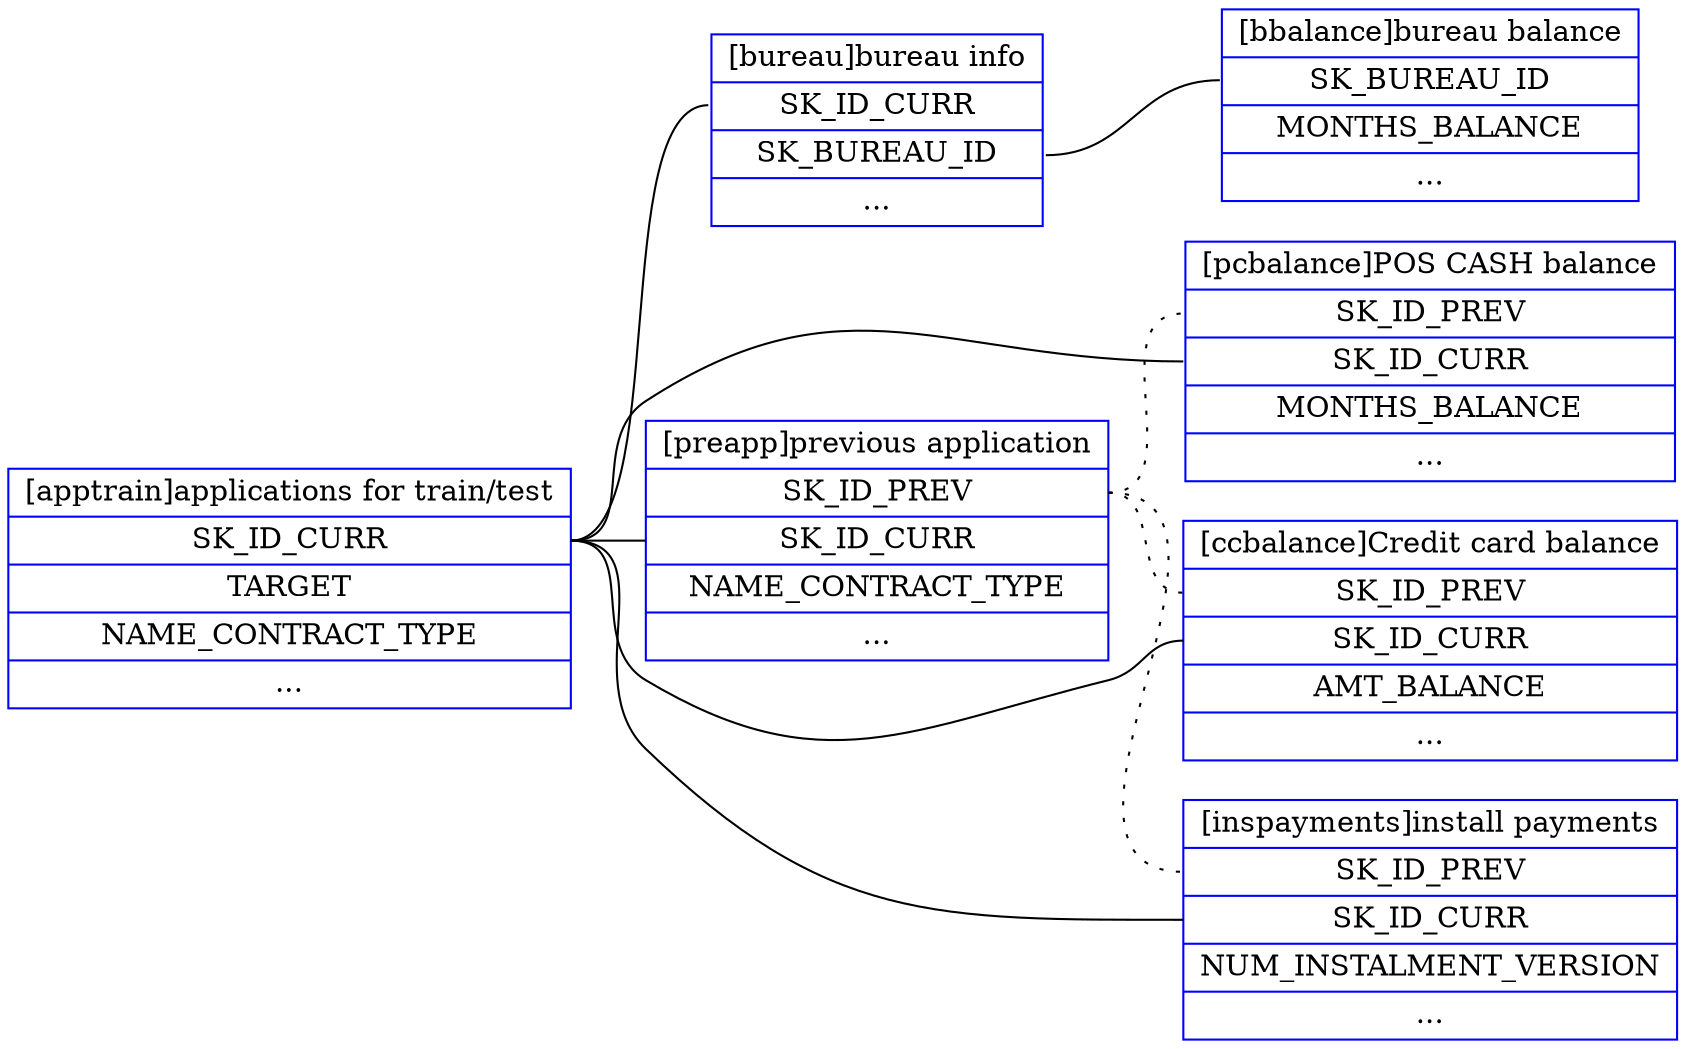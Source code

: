 digraph structs {
    node [shape=record];

    apptrain [color = blue,label="<f1> [apptrain]applications for train/test|<f2> SK_ID_CURR| <f3> TARGET| <F4> NAME_CONTRACT_TYPE| ..."];
    bureau [color = blue,label="<f1> [bureau]bureau info|<f2> SK_ID_CURR | <f3> SK_BUREAU_ID|..."];
    bbalance [color = blue,label="<f1> [bbalance]bureau balance|<f2> SK_BUREAU_ID | <f3> MONTHS_BALANCE|..."];
    preapp [color = blue,label="<f1> [preapp]previous application|<f2> SK_ID_PREV | <f3> SK_ID_CURR|<f4> NAME_CONTRACT_TYPE| ..."];
    pcbalance [color = blue,label="<f1> [pcbalance]POS CASH balance|<f2> SK_ID_PREV | <f3> SK_ID_CURR| <f4>MONTHS_BALANCE |..."];
    ccbalance [color = blue,label="<f1> [ccbalance]Credit card balance|<f2> SK_ID_PREV | <f3> SK_ID_CURR| <f4>AMT_BALANCE |..."];
    inspayments [color = blue,label="<f1> [inspayments]install payments|<f2> SK_ID_PREV | <f3> SK_ID_CURR| <f4>NUM_INSTALMENT_VERSION |..."];
    
    apptrain:f2 -> bureau:f2 [arrowhead=none];
    bureau:f3 -> bbalance:f2 [arrowhead=none];
    apptrain:f2 -> preapp:f3 [arrowhead=none];
    apptrain:f2 -> pcbalance:f3 [arrowhead=none];
    apptrain:f2->ccbalance:f3 [arrowhead=none];
    apptrain:f2->inspayments:f3 [arrowhead=none];

    preapp:f2 -> pcbalance:f2 [arrowhead=none,style=dotted];
    preapp:f2 -> ccbalance:f2 [arrowhead=none,style=dotted];
    preapp:f2 -> inspayments:f2 [arrowhead=none,style=dotted];
    


    rankdir=LR;
}
